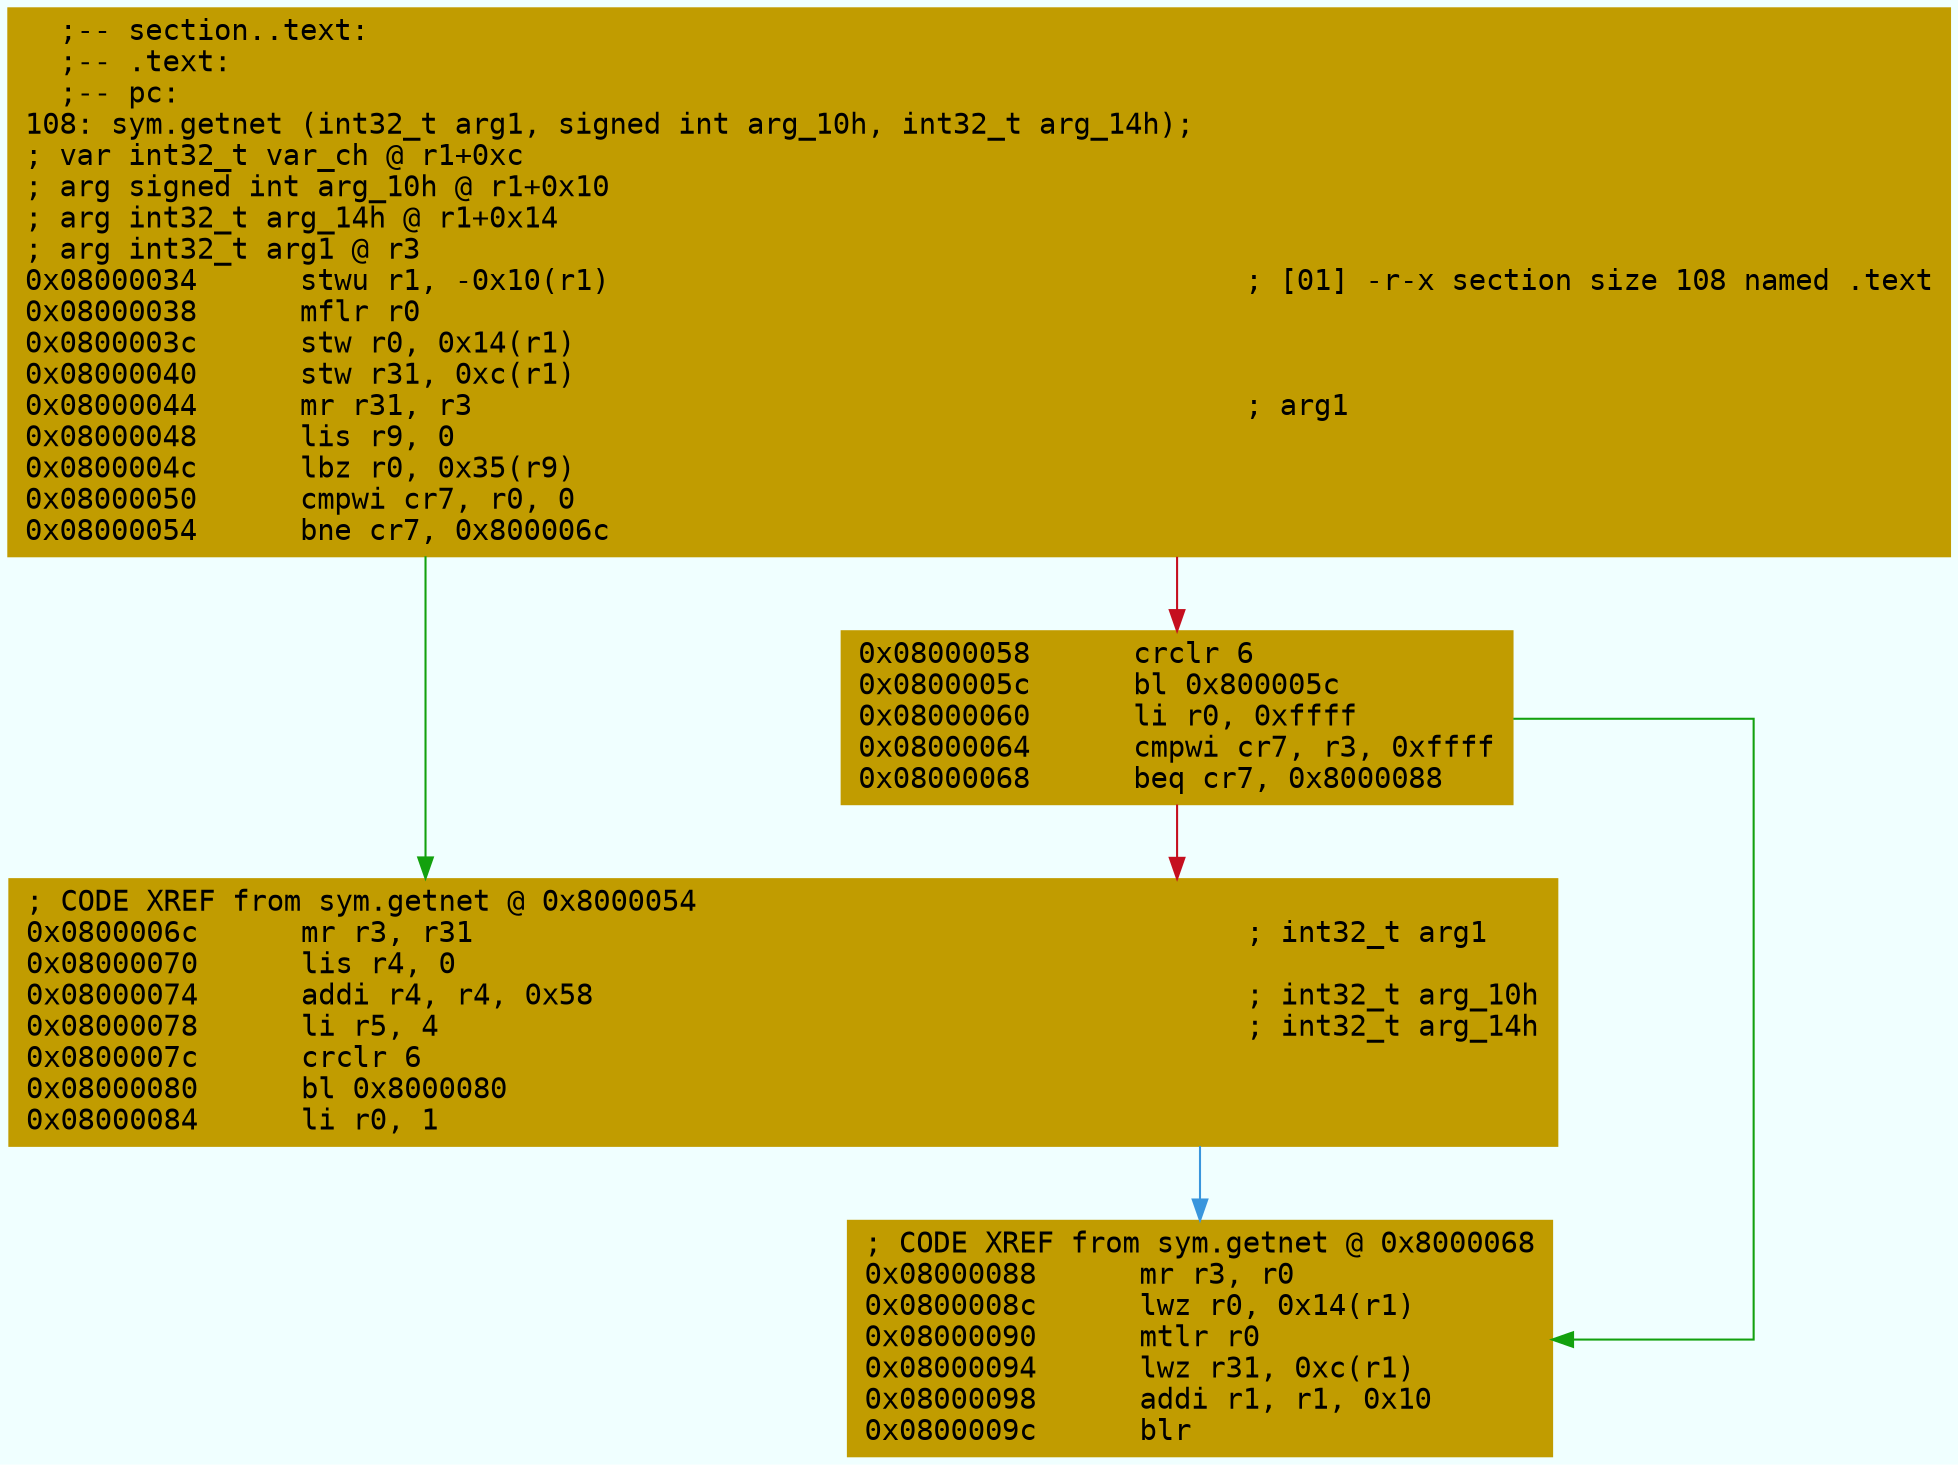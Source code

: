 digraph code {
	graph [bgcolor=azure fontsize=8 fontname="Courier" splines="ortho"];
	node [fillcolor=gray style=filled shape=box];
	edge [arrowhead="normal"];
	"0x08000034" [URL="sym.getnet/0x08000034", fillcolor="#c19c00",color="#c19c00", fontname="Courier",label="  ;-- section..text:\l  ;-- .text:\l  ;-- pc:\l108: sym.getnet (int32_t arg1, signed int arg_10h, int32_t arg_14h);\l; var int32_t var_ch @ r1+0xc\l; arg signed int arg_10h @ r1+0x10\l; arg int32_t arg_14h @ r1+0x14\l; arg int32_t arg1 @ r3\l0x08000034      stwu r1, -0x10(r1)                                     ; [01] -r-x section size 108 named .text\l0x08000038      mflr r0\l0x0800003c      stw r0, 0x14(r1)\l0x08000040      stw r31, 0xc(r1)\l0x08000044      mr r31, r3                                             ; arg1\l0x08000048      lis r9, 0\l0x0800004c      lbz r0, 0x35(r9)\l0x08000050      cmpwi cr7, r0, 0\l0x08000054      bne cr7, 0x800006c\l"]
	"0x08000058" [URL="sym.getnet/0x08000058", fillcolor="#c19c00",color="#c19c00", fontname="Courier",label="0x08000058      crclr 6\l0x0800005c      bl 0x800005c\l0x08000060      li r0, 0xffff\l0x08000064      cmpwi cr7, r3, 0xffff\l0x08000068      beq cr7, 0x8000088\l"]
	"0x0800006c" [URL="sym.getnet/0x0800006c", fillcolor="#c19c00",color="#c19c00", fontname="Courier",label="; CODE XREF from sym.getnet @ 0x8000054\l0x0800006c      mr r3, r31                                             ; int32_t arg1\l0x08000070      lis r4, 0\l0x08000074      addi r4, r4, 0x58                                      ; int32_t arg_10h\l0x08000078      li r5, 4                                               ; int32_t arg_14h\l0x0800007c      crclr 6\l0x08000080      bl 0x8000080\l0x08000084      li r0, 1\l"]
	"0x08000088" [URL="sym.getnet/0x08000088", fillcolor="#c19c00",color="#c19c00", fontname="Courier",label="; CODE XREF from sym.getnet @ 0x8000068\l0x08000088      mr r3, r0\l0x0800008c      lwz r0, 0x14(r1)\l0x08000090      mtlr r0\l0x08000094      lwz r31, 0xc(r1)\l0x08000098      addi r1, r1, 0x10\l0x0800009c      blr\l"]
        "0x08000034" -> "0x0800006c" [color="#13a10e"];
        "0x08000034" -> "0x08000058" [color="#c50f1f"];
        "0x08000058" -> "0x08000088" [color="#13a10e"];
        "0x08000058" -> "0x0800006c" [color="#c50f1f"];
        "0x0800006c" -> "0x08000088" [color="#3a96dd"];
}
